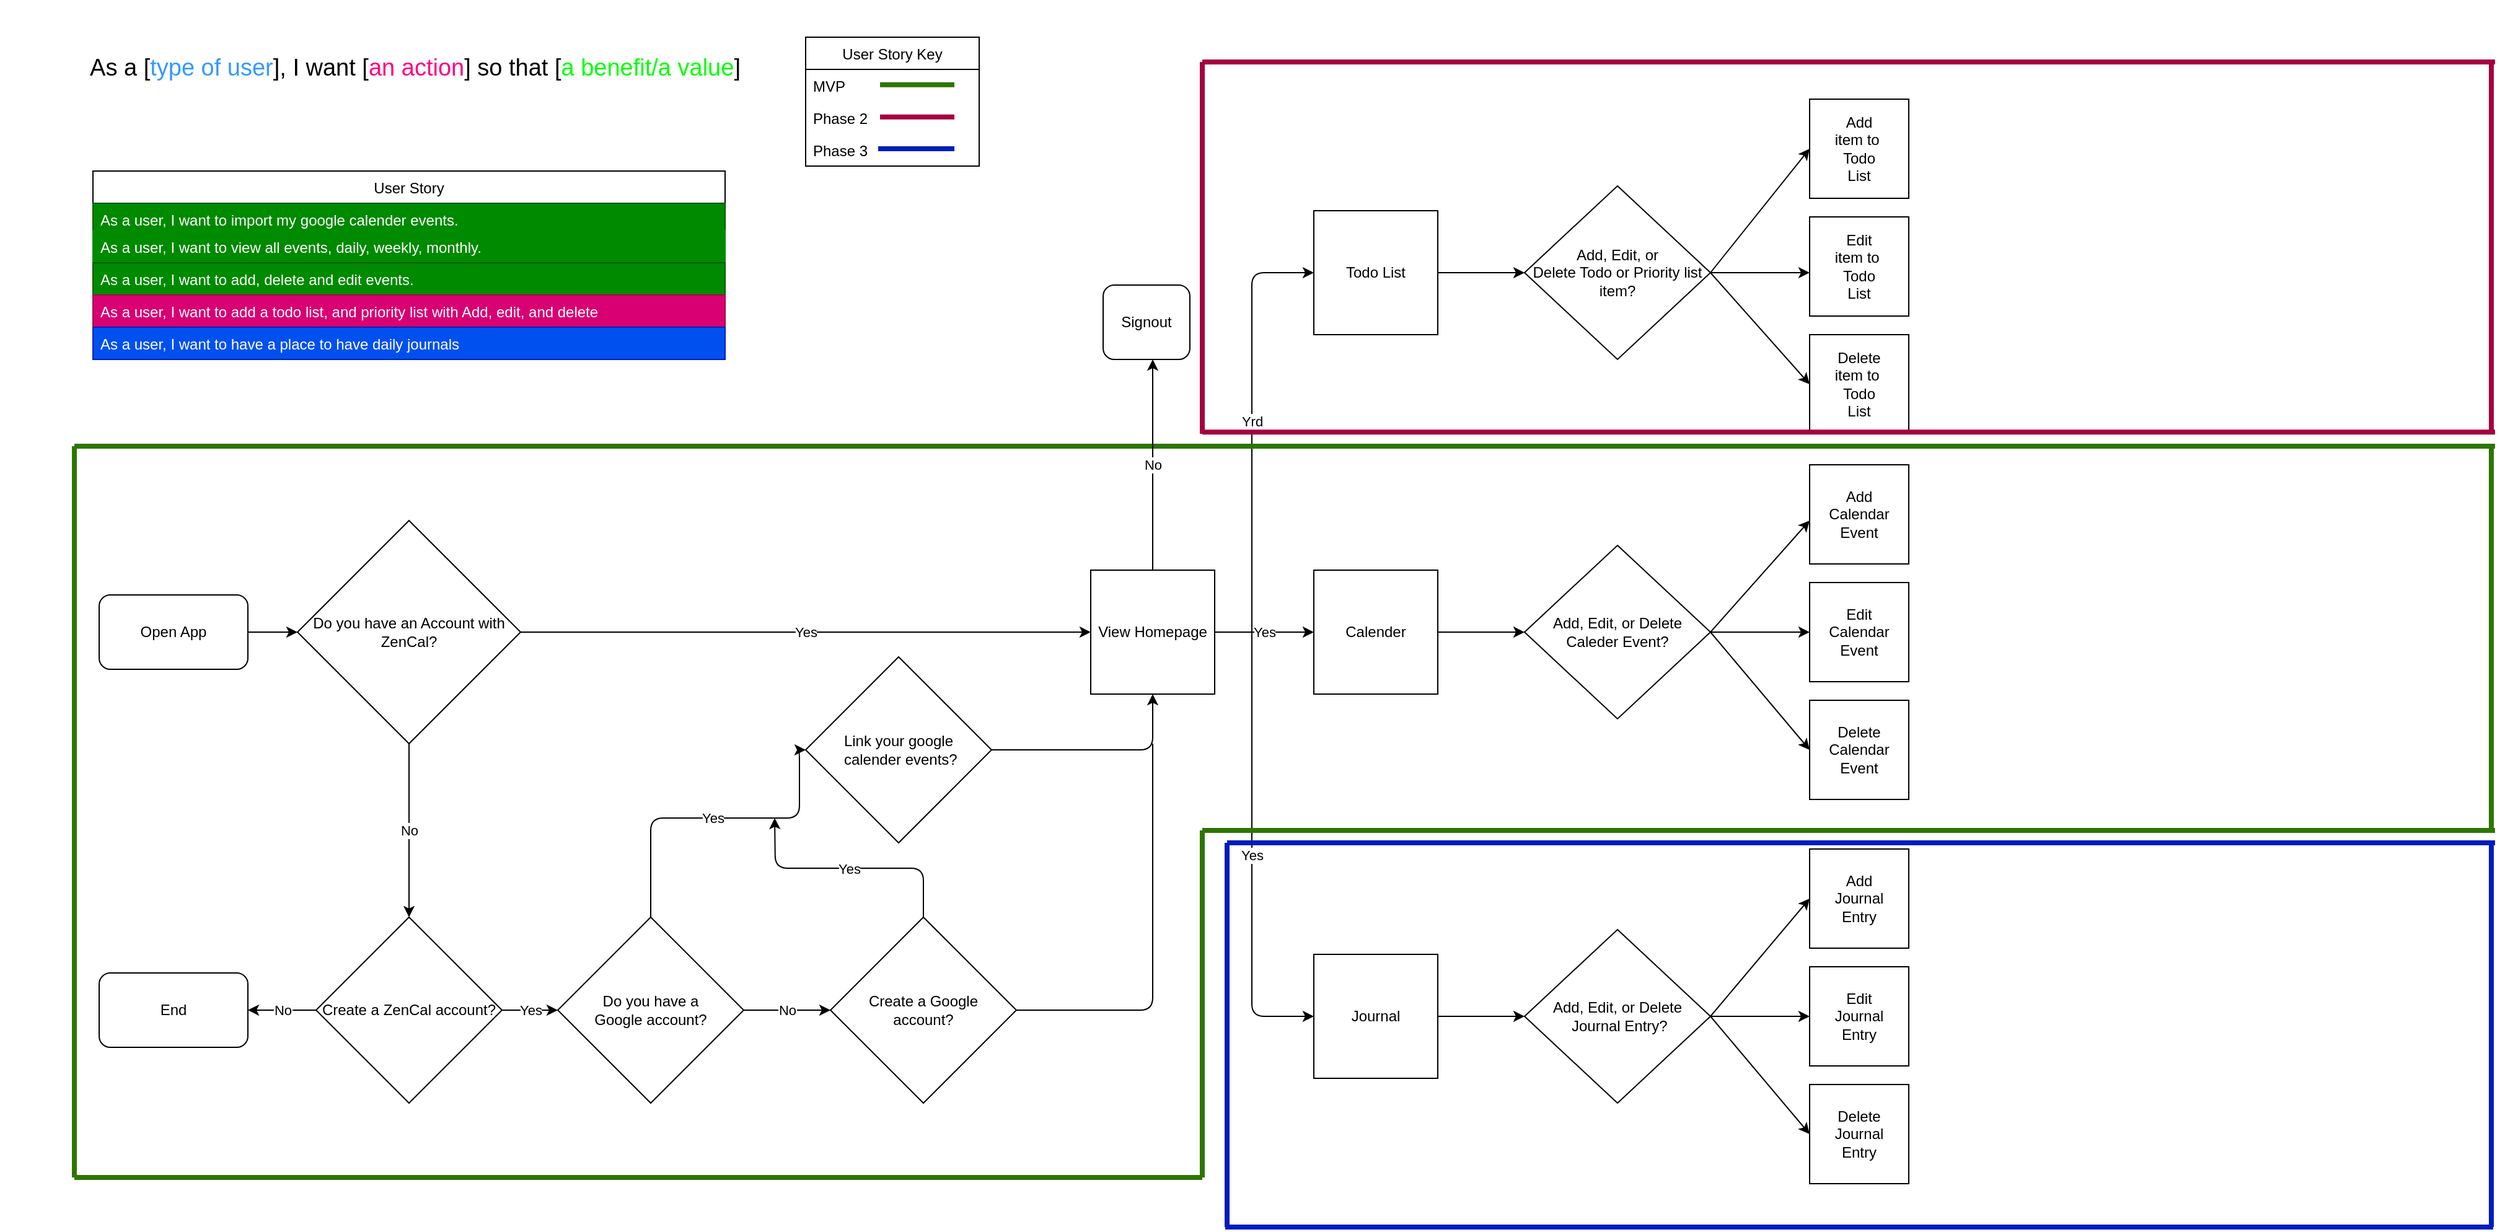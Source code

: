 <mxfile>
    <diagram id="wHN1LT8ExUjHsNpfMZFU" name="Page-1">
        <mxGraphModel dx="1741" dy="1649" grid="1" gridSize="10" guides="1" tooltips="1" connect="1" arrows="1" fold="1" page="1" pageScale="1" pageWidth="1100" pageHeight="850" math="0" shadow="0">
            <root>
                <mxCell id="0"/>
                <mxCell id="1" parent="0"/>
                <mxCell id="2" value="&lt;font style=&quot;font-size: 19px&quot;&gt;As a [&lt;font color=&quot;#3399ff&quot;&gt;type of user&lt;/font&gt;], I want [&lt;font color=&quot;#ff0080&quot;&gt;an action&lt;/font&gt;] so that [&lt;font color=&quot;#00ff00&quot;&gt;a benefit/a value&lt;/font&gt;]&lt;/font&gt;" style="text;html=1;strokeColor=none;fillColor=none;align=center;verticalAlign=middle;whiteSpace=wrap;rounded=0;" parent="1" vertex="1">
                    <mxGeometry x="-300" y="-30" width="670" height="110" as="geometry"/>
                </mxCell>
                <mxCell id="4" value="User Story" style="swimlane;fontStyle=0;childLayout=stackLayout;horizontal=1;startSize=26;horizontalStack=0;resizeParent=1;resizeParentMax=0;resizeLast=0;collapsible=1;marginBottom=0;" parent="1" vertex="1">
                    <mxGeometry x="-225" y="108" width="510" height="152" as="geometry">
                        <mxRectangle x="30" y="160" width="280" height="26" as="alternateBounds"/>
                    </mxGeometry>
                </mxCell>
                <mxCell id="5" value="As a user, I want to import my google calender events." style="text;align=left;verticalAlign=top;spacingLeft=4;spacingRight=4;overflow=hidden;rotatable=0;points=[[0,0.5],[1,0.5]];portConstraint=eastwest;fillColor=#008a00;strokeColor=#005700;fontColor=#ffffff;" parent="4" vertex="1">
                    <mxGeometry y="26" width="510" height="22" as="geometry"/>
                </mxCell>
                <mxCell id="6" value="As a user, I want to view all events, daily, weekly, monthly." style="text;align=left;verticalAlign=top;spacingLeft=4;spacingRight=4;overflow=hidden;rotatable=0;points=[[0,0.5],[1,0.5]];portConstraint=eastwest;fillColor=#008a00;fontColor=#ffffff;strokeColor=#008A00;" parent="4" vertex="1">
                    <mxGeometry y="48" width="510" height="26" as="geometry"/>
                </mxCell>
                <mxCell id="7" value="As a user, I want to add, delete and edit events." style="text;strokeColor=#005700;align=left;verticalAlign=top;spacingLeft=4;spacingRight=4;overflow=hidden;rotatable=0;points=[[0,0.5],[1,0.5]];portConstraint=eastwest;fillColor=#008a00;fontColor=#ffffff;" parent="4" vertex="1">
                    <mxGeometry y="74" width="510" height="26" as="geometry"/>
                </mxCell>
                <mxCell id="8" value="As a user, I want to add a todo list, and priority list with Add, edit, and delete" style="text;strokeColor=#A50040;fillColor=#d80073;align=left;verticalAlign=top;spacingLeft=4;spacingRight=4;overflow=hidden;rotatable=0;points=[[0,0.5],[1,0.5]];portConstraint=eastwest;labelBorderColor=none;fontColor=#ffffff;" parent="4" vertex="1">
                    <mxGeometry y="100" width="510" height="26" as="geometry"/>
                </mxCell>
                <mxCell id="9" value="As a user, I want to have a place to have daily journals" style="text;strokeColor=#001DBC;fillColor=#0050ef;align=left;verticalAlign=top;spacingLeft=4;spacingRight=4;overflow=hidden;rotatable=0;points=[[0,0.5],[1,0.5]];portConstraint=eastwest;labelBorderColor=none;fontColor=#ffffff;" parent="4" vertex="1">
                    <mxGeometry y="126" width="510" height="26" as="geometry"/>
                </mxCell>
                <mxCell id="10" value="User Story Key" style="swimlane;fontStyle=0;childLayout=stackLayout;horizontal=1;startSize=26;horizontalStack=0;resizeParent=1;resizeParentMax=0;resizeLast=0;collapsible=1;marginBottom=0;labelBackgroundColor=none;" parent="1" vertex="1">
                    <mxGeometry x="350" width="140" height="104" as="geometry"/>
                </mxCell>
                <mxCell id="zOiM6K3O5fvbIl3xmLAz-92" value="" style="endArrow=none;html=1;strokeWidth=4;fillColor=#60a917;strokeColor=#2D7600;" parent="10" edge="1">
                    <mxGeometry width="50" height="50" relative="1" as="geometry">
                        <mxPoint x="60" y="38.33" as="sourcePoint"/>
                        <mxPoint x="120" y="38.33" as="targetPoint"/>
                    </mxGeometry>
                </mxCell>
                <mxCell id="11" value="MVP" style="text;strokeColor=none;fillColor=none;align=left;verticalAlign=top;spacingLeft=4;spacingRight=4;overflow=hidden;rotatable=0;points=[[0,0.5],[1,0.5]];portConstraint=eastwest;" parent="10" vertex="1">
                    <mxGeometry y="26" width="140" height="26" as="geometry"/>
                </mxCell>
                <mxCell id="zOiM6K3O5fvbIl3xmLAz-97" value="" style="endArrow=none;html=1;strokeWidth=4;fillColor=#d80073;strokeColor=#A50040;" parent="10" edge="1">
                    <mxGeometry width="50" height="50" relative="1" as="geometry">
                        <mxPoint x="60" y="64.33" as="sourcePoint"/>
                        <mxPoint x="120" y="64.33" as="targetPoint"/>
                    </mxGeometry>
                </mxCell>
                <mxCell id="12" value="Phase 2" style="text;align=left;verticalAlign=top;spacingLeft=4;spacingRight=4;overflow=hidden;rotatable=0;points=[[0,0.5],[1,0.5]];portConstraint=eastwest;" parent="10" vertex="1">
                    <mxGeometry y="52" width="140" height="26" as="geometry"/>
                </mxCell>
                <mxCell id="13" value="Phase 3" style="text;strokeColor=none;fillColor=none;align=left;verticalAlign=top;spacingLeft=4;spacingRight=4;overflow=hidden;rotatable=0;points=[[0,0.5],[1,0.5]];portConstraint=eastwest;" parent="10" vertex="1">
                    <mxGeometry y="78" width="140" height="26" as="geometry"/>
                </mxCell>
                <mxCell id="zOiM6K3O5fvbIl3xmLAz-102" value="" style="endArrow=none;html=1;strokeWidth=4;fillColor=#0050ef;strokeColor=#001DBC;" parent="10" edge="1">
                    <mxGeometry width="50" height="50" relative="1" as="geometry">
                        <mxPoint x="58.5" y="90" as="sourcePoint"/>
                        <mxPoint x="120" y="90" as="targetPoint"/>
                    </mxGeometry>
                </mxCell>
                <mxCell id="zOiM6K3O5fvbIl3xmLAz-63" value="" style="edgeStyle=orthogonalEdgeStyle;rounded=0;orthogonalLoop=1;jettySize=auto;html=1;" parent="1" source="zOiM6K3O5fvbIl3xmLAz-28" target="zOiM6K3O5fvbIl3xmLAz-61" edge="1">
                    <mxGeometry relative="1" as="geometry"/>
                </mxCell>
                <mxCell id="zOiM6K3O5fvbIl3xmLAz-28" value="Open App" style="rounded=1;whiteSpace=wrap;html=1;labelBackgroundColor=none;" parent="1" vertex="1">
                    <mxGeometry x="-220" y="450" width="120" height="60" as="geometry"/>
                </mxCell>
                <mxCell id="zOiM6K3O5fvbIl3xmLAz-26" value="Yes" style="edgeStyle=orthogonalEdgeStyle;curved=0;rounded=1;sketch=0;orthogonalLoop=1;jettySize=auto;html=1;" parent="1" source="zOiM6K3O5fvbIl3xmLAz-29" target="zOiM6K3O5fvbIl3xmLAz-25" edge="1">
                    <mxGeometry relative="1" as="geometry"/>
                </mxCell>
                <mxCell id="zOiM6K3O5fvbIl3xmLAz-29" value="&lt;p style=&quot;line-height: 90%&quot;&gt;View Homepage&lt;/p&gt;" style="whiteSpace=wrap;html=1;aspect=fixed;labelBackgroundColor=none;" parent="1" vertex="1">
                    <mxGeometry x="580" y="430" width="100" height="100" as="geometry"/>
                </mxCell>
                <mxCell id="zOiM6K3O5fvbIl3xmLAz-32" value="Link your google&lt;br&gt;&amp;nbsp;calender events?" style="rhombus;whiteSpace=wrap;html=1;labelBackgroundColor=none;" parent="1" vertex="1">
                    <mxGeometry x="350" y="500" width="150" height="150" as="geometry"/>
                </mxCell>
                <mxCell id="zOiM6K3O5fvbIl3xmLAz-36" value="End" style="rounded=1;whiteSpace=wrap;html=1;labelBackgroundColor=none;" parent="1" vertex="1">
                    <mxGeometry x="-220" y="755" width="120" height="60" as="geometry"/>
                </mxCell>
                <mxCell id="zOiM6K3O5fvbIl3xmLAz-40" value="" style="edgeStyle=orthogonalEdgeStyle;curved=0;rounded=1;sketch=0;orthogonalLoop=1;jettySize=auto;html=1;" parent="1" source="zOiM6K3O5fvbIl3xmLAz-38" edge="1">
                    <mxGeometry relative="1" as="geometry">
                        <mxPoint x="1160" y="480" as="targetPoint"/>
                    </mxGeometry>
                </mxCell>
                <mxCell id="zOiM6K3O5fvbIl3xmLAz-38" value="Add, Edit, or Delete Caleder Event?" style="rhombus;whiteSpace=wrap;html=1;labelBackgroundColor=none;fillColor=none;" parent="1" vertex="1">
                    <mxGeometry x="930" y="410" width="150" height="140" as="geometry"/>
                </mxCell>
                <mxCell id="zOiM6K3O5fvbIl3xmLAz-41" value="Add, Edit, or &lt;br&gt;Delete Todo or Priority list item?" style="rhombus;whiteSpace=wrap;html=1;labelBackgroundColor=none;fillColor=none;" parent="1" vertex="1">
                    <mxGeometry x="930" y="120" width="150" height="140" as="geometry"/>
                </mxCell>
                <mxCell id="zOiM6K3O5fvbIl3xmLAz-53" value="Add, Edit, or Delete&lt;br&gt;&amp;nbsp;Journal Entry?" style="rhombus;whiteSpace=wrap;html=1;labelBackgroundColor=none;fillColor=none;" parent="1" vertex="1">
                    <mxGeometry x="930" y="720" width="150" height="140" as="geometry"/>
                </mxCell>
                <mxCell id="zOiM6K3O5fvbIl3xmLAz-65" value="No" style="edgeStyle=orthogonalEdgeStyle;rounded=0;orthogonalLoop=1;jettySize=auto;html=1;" parent="1" source="zOiM6K3O5fvbIl3xmLAz-61" target="zOiM6K3O5fvbIl3xmLAz-62" edge="1">
                    <mxGeometry relative="1" as="geometry"/>
                </mxCell>
                <mxCell id="zOiM6K3O5fvbIl3xmLAz-61" value="Do you have an Account with ZenCal?" style="rhombus;whiteSpace=wrap;html=1;labelBackgroundColor=none;" parent="1" vertex="1">
                    <mxGeometry x="-60" y="390" width="180" height="180" as="geometry"/>
                </mxCell>
                <mxCell id="zOiM6K3O5fvbIl3xmLAz-66" value="No" style="edgeStyle=orthogonalEdgeStyle;rounded=0;orthogonalLoop=1;jettySize=auto;html=1;" parent="1" source="zOiM6K3O5fvbIl3xmLAz-62" target="zOiM6K3O5fvbIl3xmLAz-36" edge="1">
                    <mxGeometry relative="1" as="geometry"/>
                </mxCell>
                <mxCell id="zOiM6K3O5fvbIl3xmLAz-75" value="Yes" style="edgeStyle=orthogonalEdgeStyle;rounded=0;orthogonalLoop=1;jettySize=auto;html=1;" parent="1" source="zOiM6K3O5fvbIl3xmLAz-62" target="zOiM6K3O5fvbIl3xmLAz-74" edge="1">
                    <mxGeometry relative="1" as="geometry"/>
                </mxCell>
                <mxCell id="zOiM6K3O5fvbIl3xmLAz-62" value="Create a ZenCal account?" style="rhombus;whiteSpace=wrap;html=1;labelBackgroundColor=none;" parent="1" vertex="1">
                    <mxGeometry x="-45" y="710" width="150" height="150" as="geometry"/>
                </mxCell>
                <mxCell id="zOiM6K3O5fvbIl3xmLAz-20" value="Yes" style="edgeStyle=orthogonalEdgeStyle;curved=0;rounded=1;sketch=0;orthogonalLoop=1;jettySize=auto;html=1;exitX=0.5;exitY=0;exitDx=0;exitDy=0;" parent="1" source="zOiM6K3O5fvbIl3xmLAz-72" edge="1">
                    <mxGeometry relative="1" as="geometry">
                        <mxPoint x="325" y="630" as="targetPoint"/>
                    </mxGeometry>
                </mxCell>
                <mxCell id="zOiM6K3O5fvbIl3xmLAz-72" value="Create a Google&lt;br&gt;account?" style="rhombus;whiteSpace=wrap;html=1;labelBackgroundColor=none;" parent="1" vertex="1">
                    <mxGeometry x="370" y="710" width="150" height="150" as="geometry"/>
                </mxCell>
                <mxCell id="zOiM6K3O5fvbIl3xmLAz-16" value="Yes" style="edgeStyle=orthogonalEdgeStyle;curved=0;rounded=1;sketch=0;orthogonalLoop=1;jettySize=auto;html=1;" parent="1" source="zOiM6K3O5fvbIl3xmLAz-74" target="zOiM6K3O5fvbIl3xmLAz-32" edge="1">
                    <mxGeometry relative="1" as="geometry">
                        <Array as="points">
                            <mxPoint x="225" y="630"/>
                            <mxPoint x="345" y="630"/>
                        </Array>
                    </mxGeometry>
                </mxCell>
                <mxCell id="zOiM6K3O5fvbIl3xmLAz-17" value="No" style="edgeStyle=orthogonalEdgeStyle;curved=0;rounded=1;sketch=0;orthogonalLoop=1;jettySize=auto;html=1;" parent="1" source="zOiM6K3O5fvbIl3xmLAz-74" target="zOiM6K3O5fvbIl3xmLAz-72" edge="1">
                    <mxGeometry relative="1" as="geometry"/>
                </mxCell>
                <mxCell id="zOiM6K3O5fvbIl3xmLAz-74" value="Do you have a&lt;br&gt;Google account?" style="rhombus;whiteSpace=wrap;html=1;labelBackgroundColor=none;" parent="1" vertex="1">
                    <mxGeometry x="150" y="710" width="150" height="150" as="geometry"/>
                </mxCell>
                <mxCell id="zOiM6K3O5fvbIl3xmLAz-77" value="" style="edgeStyle=orthogonalEdgeStyle;curved=0;rounded=1;sketch=0;orthogonalLoop=1;jettySize=auto;html=1;" parent="1" source="zOiM6K3O5fvbIl3xmLAz-78" target="zOiM6K3O5fvbIl3xmLAz-41" edge="1">
                    <mxGeometry relative="1" as="geometry"/>
                </mxCell>
                <mxCell id="zOiM6K3O5fvbIl3xmLAz-78" value="Todo List" style="whiteSpace=wrap;html=1;aspect=fixed;labelBackgroundColor=none;fillColor=none;" parent="1" vertex="1">
                    <mxGeometry x="760" y="140" width="100" height="100" as="geometry"/>
                </mxCell>
                <mxCell id="zOiM6K3O5fvbIl3xmLAz-73" value="" style="edgeStyle=orthogonalEdgeStyle;curved=0;rounded=1;sketch=0;orthogonalLoop=1;jettySize=auto;html=1;" parent="1" source="zOiM6K3O5fvbIl3xmLAz-79" target="zOiM6K3O5fvbIl3xmLAz-53" edge="1">
                    <mxGeometry relative="1" as="geometry"/>
                </mxCell>
                <mxCell id="zOiM6K3O5fvbIl3xmLAz-79" value="Journal" style="whiteSpace=wrap;html=1;aspect=fixed;labelBackgroundColor=none;fillColor=none;" parent="1" vertex="1">
                    <mxGeometry x="760" y="740" width="100" height="100" as="geometry"/>
                </mxCell>
                <mxCell id="zOiM6K3O5fvbIl3xmLAz-21" value="Yes" style="endArrow=classic;html=1;exitX=1;exitY=0.5;exitDx=0;exitDy=0;entryX=0;entryY=0.5;entryDx=0;entryDy=0;" parent="1" source="zOiM6K3O5fvbIl3xmLAz-61" target="zOiM6K3O5fvbIl3xmLAz-29" edge="1">
                    <mxGeometry width="50" height="50" relative="1" as="geometry">
                        <mxPoint x="380" y="760" as="sourcePoint"/>
                        <mxPoint x="430" y="710" as="targetPoint"/>
                    </mxGeometry>
                </mxCell>
                <mxCell id="zOiM6K3O5fvbIl3xmLAz-22" value="" style="endArrow=classic;html=1;exitX=1;exitY=0.5;exitDx=0;exitDy=0;entryX=0.5;entryY=1;entryDx=0;entryDy=0;" parent="1" source="zOiM6K3O5fvbIl3xmLAz-32" target="zOiM6K3O5fvbIl3xmLAz-29" edge="1">
                    <mxGeometry width="50" height="50" relative="1" as="geometry">
                        <mxPoint x="380" y="760" as="sourcePoint"/>
                        <mxPoint x="430" y="710" as="targetPoint"/>
                        <Array as="points">
                            <mxPoint x="630" y="575"/>
                        </Array>
                    </mxGeometry>
                </mxCell>
                <mxCell id="zOiM6K3O5fvbIl3xmLAz-24" value="" style="endArrow=none;html=1;exitX=1;exitY=0.5;exitDx=0;exitDy=0;" parent="1" source="zOiM6K3O5fvbIl3xmLAz-72" edge="1">
                    <mxGeometry width="50" height="50" relative="1" as="geometry">
                        <mxPoint x="380" y="760" as="sourcePoint"/>
                        <mxPoint x="630" y="570" as="targetPoint"/>
                        <Array as="points">
                            <mxPoint x="630" y="785"/>
                        </Array>
                    </mxGeometry>
                </mxCell>
                <mxCell id="zOiM6K3O5fvbIl3xmLAz-39" value="" style="edgeStyle=orthogonalEdgeStyle;curved=0;rounded=1;sketch=0;orthogonalLoop=1;jettySize=auto;html=1;" parent="1" source="zOiM6K3O5fvbIl3xmLAz-25" target="zOiM6K3O5fvbIl3xmLAz-38" edge="1">
                    <mxGeometry relative="1" as="geometry"/>
                </mxCell>
                <mxCell id="zOiM6K3O5fvbIl3xmLAz-25" value="&lt;p style=&quot;line-height: 90%&quot;&gt;Calender&lt;/p&gt;" style="whiteSpace=wrap;html=1;aspect=fixed;labelBackgroundColor=none;" parent="1" vertex="1">
                    <mxGeometry x="760" y="430" width="100" height="100" as="geometry"/>
                </mxCell>
                <mxCell id="zOiM6K3O5fvbIl3xmLAz-43" value="" style="endArrow=classic;html=1;entryX=0;entryY=0.5;entryDx=0;entryDy=0;exitX=1;exitY=0.5;exitDx=0;exitDy=0;" parent="1" source="zOiM6K3O5fvbIl3xmLAz-38" edge="1">
                    <mxGeometry width="50" height="50" relative="1" as="geometry">
                        <mxPoint x="1100" y="480" as="sourcePoint"/>
                        <mxPoint x="1160" y="390" as="targetPoint"/>
                    </mxGeometry>
                </mxCell>
                <mxCell id="zOiM6K3O5fvbIl3xmLAz-46" value="Add &lt;br&gt;Calendar&lt;br&gt;Event" style="whiteSpace=wrap;html=1;aspect=fixed;rounded=0;sketch=0;" parent="1" vertex="1">
                    <mxGeometry x="1160" y="345" width="80" height="80" as="geometry"/>
                </mxCell>
                <mxCell id="zOiM6K3O5fvbIl3xmLAz-47" value="Edit&lt;br&gt;Calendar&lt;br&gt;Event" style="whiteSpace=wrap;html=1;aspect=fixed;rounded=0;sketch=0;" parent="1" vertex="1">
                    <mxGeometry x="1160" y="440" width="80" height="80" as="geometry"/>
                </mxCell>
                <mxCell id="zOiM6K3O5fvbIl3xmLAz-48" value="Delete&lt;br&gt;Calendar&lt;br&gt;Event" style="whiteSpace=wrap;html=1;aspect=fixed;rounded=0;sketch=0;" parent="1" vertex="1">
                    <mxGeometry x="1160" y="535" width="80" height="80" as="geometry"/>
                </mxCell>
                <mxCell id="zOiM6K3O5fvbIl3xmLAz-49" value="Add &lt;br&gt;Journal&lt;br&gt;Entry" style="whiteSpace=wrap;html=1;aspect=fixed;rounded=0;sketch=0;" parent="1" vertex="1">
                    <mxGeometry x="1160" y="655" width="80" height="80" as="geometry"/>
                </mxCell>
                <mxCell id="zOiM6K3O5fvbIl3xmLAz-50" value="Edit&lt;br&gt;Journal&lt;br&gt;Entry" style="whiteSpace=wrap;html=1;aspect=fixed;rounded=0;sketch=0;" parent="1" vertex="1">
                    <mxGeometry x="1160" y="750" width="80" height="80" as="geometry"/>
                </mxCell>
                <mxCell id="zOiM6K3O5fvbIl3xmLAz-51" value="Delete&lt;br&gt;Journal&lt;br&gt;Entry" style="whiteSpace=wrap;html=1;aspect=fixed;rounded=0;sketch=0;" parent="1" vertex="1">
                    <mxGeometry x="1160" y="845" width="80" height="80" as="geometry"/>
                </mxCell>
                <mxCell id="zOiM6K3O5fvbIl3xmLAz-52" value="Add&lt;br&gt;item to&amp;nbsp;&lt;br&gt;Todo&lt;br&gt;List" style="whiteSpace=wrap;html=1;aspect=fixed;rounded=0;sketch=0;" parent="1" vertex="1">
                    <mxGeometry x="1160" y="50" width="80" height="80" as="geometry"/>
                </mxCell>
                <mxCell id="zOiM6K3O5fvbIl3xmLAz-54" value="Edit&lt;br&gt;item to&amp;nbsp;&lt;br&gt;Todo&lt;br&gt;List" style="whiteSpace=wrap;html=1;aspect=fixed;rounded=0;sketch=0;" parent="1" vertex="1">
                    <mxGeometry x="1160" y="145" width="80" height="80" as="geometry"/>
                </mxCell>
                <mxCell id="zOiM6K3O5fvbIl3xmLAz-55" value="Delete&lt;br&gt;item to&amp;nbsp;&lt;br&gt;Todo&lt;br&gt;List" style="whiteSpace=wrap;html=1;aspect=fixed;rounded=0;sketch=0;" parent="1" vertex="1">
                    <mxGeometry x="1160" y="240" width="80" height="80" as="geometry"/>
                </mxCell>
                <mxCell id="zOiM6K3O5fvbIl3xmLAz-56" value="" style="endArrow=classic;html=1;exitX=1;exitY=0.5;exitDx=0;exitDy=0;entryX=0;entryY=0.5;entryDx=0;entryDy=0;" parent="1" source="zOiM6K3O5fvbIl3xmLAz-38" target="zOiM6K3O5fvbIl3xmLAz-48" edge="1">
                    <mxGeometry width="50" height="50" relative="1" as="geometry">
                        <mxPoint x="1100" y="640" as="sourcePoint"/>
                        <mxPoint x="1150" y="590" as="targetPoint"/>
                    </mxGeometry>
                </mxCell>
                <mxCell id="zOiM6K3O5fvbIl3xmLAz-57" value="" style="endArrow=classic;html=1;exitX=1;exitY=0.5;exitDx=0;exitDy=0;entryX=0;entryY=0.5;entryDx=0;entryDy=0;" parent="1" source="zOiM6K3O5fvbIl3xmLAz-53" target="zOiM6K3O5fvbIl3xmLAz-49" edge="1">
                    <mxGeometry width="50" height="50" relative="1" as="geometry">
                        <mxPoint x="1100" y="750" as="sourcePoint"/>
                        <mxPoint x="1150" y="700" as="targetPoint"/>
                    </mxGeometry>
                </mxCell>
                <mxCell id="zOiM6K3O5fvbIl3xmLAz-58" value="" style="endArrow=classic;html=1;exitX=1;exitY=0.5;exitDx=0;exitDy=0;entryX=0;entryY=0.5;entryDx=0;entryDy=0;" parent="1" source="zOiM6K3O5fvbIl3xmLAz-53" target="zOiM6K3O5fvbIl3xmLAz-50" edge="1">
                    <mxGeometry width="50" height="50" relative="1" as="geometry">
                        <mxPoint x="1100" y="750" as="sourcePoint"/>
                        <mxPoint x="1150" y="700" as="targetPoint"/>
                    </mxGeometry>
                </mxCell>
                <mxCell id="zOiM6K3O5fvbIl3xmLAz-59" value="" style="endArrow=classic;html=1;exitX=1;exitY=0.5;exitDx=0;exitDy=0;entryX=0;entryY=0.5;entryDx=0;entryDy=0;" parent="1" source="zOiM6K3O5fvbIl3xmLAz-53" target="zOiM6K3O5fvbIl3xmLAz-51" edge="1">
                    <mxGeometry width="50" height="50" relative="1" as="geometry">
                        <mxPoint x="1100" y="750" as="sourcePoint"/>
                        <mxPoint x="1150" y="700" as="targetPoint"/>
                    </mxGeometry>
                </mxCell>
                <mxCell id="zOiM6K3O5fvbIl3xmLAz-67" value="Yes" style="endArrow=classic;html=1;entryX=0;entryY=0.5;entryDx=0;entryDy=0;" parent="1" target="zOiM6K3O5fvbIl3xmLAz-79" edge="1">
                    <mxGeometry width="50" height="50" relative="1" as="geometry">
                        <mxPoint x="710" y="480" as="sourcePoint"/>
                        <mxPoint x="758" y="804" as="targetPoint"/>
                        <Array as="points">
                            <mxPoint x="710" y="790"/>
                            <mxPoint x="730" y="790"/>
                        </Array>
                    </mxGeometry>
                </mxCell>
                <mxCell id="zOiM6K3O5fvbIl3xmLAz-68" value="" style="endArrow=classic;html=1;entryX=0;entryY=0.563;entryDx=0;entryDy=0;entryPerimeter=0;" parent="1" source="zOiM6K3O5fvbIl3xmLAz-41" target="zOiM6K3O5fvbIl3xmLAz-54" edge="1">
                    <mxGeometry width="50" height="50" relative="1" as="geometry">
                        <mxPoint x="1100" y="240" as="sourcePoint"/>
                        <mxPoint x="1150" y="190" as="targetPoint"/>
                    </mxGeometry>
                </mxCell>
                <mxCell id="zOiM6K3O5fvbIl3xmLAz-69" value="" style="endArrow=classic;html=1;exitX=1;exitY=0.5;exitDx=0;exitDy=0;entryX=0;entryY=0.5;entryDx=0;entryDy=0;" parent="1" source="zOiM6K3O5fvbIl3xmLAz-41" target="zOiM6K3O5fvbIl3xmLAz-55" edge="1">
                    <mxGeometry width="50" height="50" relative="1" as="geometry">
                        <mxPoint x="1100" y="240" as="sourcePoint"/>
                        <mxPoint x="1150" y="190" as="targetPoint"/>
                    </mxGeometry>
                </mxCell>
                <mxCell id="zOiM6K3O5fvbIl3xmLAz-71" value="" style="endArrow=classic;html=1;exitX=1;exitY=0.5;exitDx=0;exitDy=0;entryX=0;entryY=0.5;entryDx=0;entryDy=0;" parent="1" source="zOiM6K3O5fvbIl3xmLAz-41" target="zOiM6K3O5fvbIl3xmLAz-52" edge="1">
                    <mxGeometry width="50" height="50" relative="1" as="geometry">
                        <mxPoint x="1100" y="220" as="sourcePoint"/>
                        <mxPoint x="1150" y="170" as="targetPoint"/>
                    </mxGeometry>
                </mxCell>
                <mxCell id="zOiM6K3O5fvbIl3xmLAz-76" value="Yrd" style="endArrow=classic;html=1;entryX=0;entryY=0.5;entryDx=0;entryDy=0;" parent="1" target="zOiM6K3O5fvbIl3xmLAz-78" edge="1">
                    <mxGeometry width="50" height="50" relative="1" as="geometry">
                        <mxPoint x="710" y="480" as="sourcePoint"/>
                        <mxPoint x="760" y="430" as="targetPoint"/>
                        <Array as="points">
                            <mxPoint x="710" y="190"/>
                        </Array>
                    </mxGeometry>
                </mxCell>
                <mxCell id="zOiM6K3O5fvbIl3xmLAz-80" value="" style="endArrow=none;html=1;fillColor=#60a917;strokeColor=#2D7600;strokeWidth=4;" parent="1" edge="1">
                    <mxGeometry width="50" height="50" relative="1" as="geometry">
                        <mxPoint x="-240" y="920" as="sourcePoint"/>
                        <mxPoint x="670" y="920" as="targetPoint"/>
                    </mxGeometry>
                </mxCell>
                <mxCell id="zOiM6K3O5fvbIl3xmLAz-85" value="" style="endArrow=none;html=1;strokeWidth=4;fillColor=#60a917;strokeColor=#2D7600;" parent="1" edge="1">
                    <mxGeometry width="50" height="50" relative="1" as="geometry">
                        <mxPoint x="670" y="920" as="sourcePoint"/>
                        <mxPoint x="670" y="640" as="targetPoint"/>
                    </mxGeometry>
                </mxCell>
                <mxCell id="zOiM6K3O5fvbIl3xmLAz-86" value="" style="endArrow=none;html=1;strokeWidth=4;fillColor=#60a917;strokeColor=#2D7600;" parent="1" edge="1">
                    <mxGeometry width="50" height="50" relative="1" as="geometry">
                        <mxPoint x="670" y="640" as="sourcePoint"/>
                        <mxPoint x="1713" y="640" as="targetPoint"/>
                    </mxGeometry>
                </mxCell>
                <mxCell id="zOiM6K3O5fvbIl3xmLAz-88" value="" style="endArrow=none;html=1;strokeWidth=4;fillColor=#60a917;strokeColor=#2D7600;" parent="1" edge="1">
                    <mxGeometry width="50" height="50" relative="1" as="geometry">
                        <mxPoint x="670" y="330" as="sourcePoint"/>
                        <mxPoint x="1713" y="330" as="targetPoint"/>
                    </mxGeometry>
                </mxCell>
                <mxCell id="zOiM6K3O5fvbIl3xmLAz-89" value="" style="endArrow=none;html=1;strokeWidth=4;fillColor=#60a917;strokeColor=#2D7600;" parent="1" edge="1">
                    <mxGeometry width="50" height="50" relative="1" as="geometry">
                        <mxPoint x="-240" y="330" as="sourcePoint"/>
                        <mxPoint x="673" y="330" as="targetPoint"/>
                    </mxGeometry>
                </mxCell>
                <mxCell id="zOiM6K3O5fvbIl3xmLAz-90" value="" style="endArrow=none;html=1;strokeWidth=4;fillColor=#60a917;strokeColor=#2D7600;" parent="1" edge="1">
                    <mxGeometry width="50" height="50" relative="1" as="geometry">
                        <mxPoint x="-240" y="330" as="sourcePoint"/>
                        <mxPoint x="-240" y="920" as="targetPoint"/>
                    </mxGeometry>
                </mxCell>
                <mxCell id="zOiM6K3O5fvbIl3xmLAz-91" value="" style="endArrow=none;html=1;strokeWidth=4;fillColor=#60a917;strokeColor=#2D7600;" parent="1" edge="1">
                    <mxGeometry width="50" height="50" relative="1" as="geometry">
                        <mxPoint x="1710" y="330" as="sourcePoint"/>
                        <mxPoint x="1710" y="640" as="targetPoint"/>
                    </mxGeometry>
                </mxCell>
                <mxCell id="zOiM6K3O5fvbIl3xmLAz-93" value="" style="endArrow=none;html=1;strokeWidth=4;fillColor=#d80073;strokeColor=#A50040;" parent="1" edge="1">
                    <mxGeometry width="50" height="50" relative="1" as="geometry">
                        <mxPoint x="670" y="20" as="sourcePoint"/>
                        <mxPoint x="1713" y="20" as="targetPoint"/>
                    </mxGeometry>
                </mxCell>
                <mxCell id="zOiM6K3O5fvbIl3xmLAz-94" value="" style="endArrow=none;html=1;strokeWidth=4;fillColor=#d80073;strokeColor=#A50040;" parent="1" edge="1">
                    <mxGeometry width="50" height="50" relative="1" as="geometry">
                        <mxPoint x="670" y="318.67" as="sourcePoint"/>
                        <mxPoint x="1713" y="318.67" as="targetPoint"/>
                    </mxGeometry>
                </mxCell>
                <mxCell id="zOiM6K3O5fvbIl3xmLAz-95" value="" style="endArrow=none;html=1;strokeWidth=4;fillColor=#d80073;strokeColor=#A50040;" parent="1" edge="1">
                    <mxGeometry width="50" height="50" relative="1" as="geometry">
                        <mxPoint x="670" y="20" as="sourcePoint"/>
                        <mxPoint x="670" y="320" as="targetPoint"/>
                    </mxGeometry>
                </mxCell>
                <mxCell id="zOiM6K3O5fvbIl3xmLAz-96" value="" style="endArrow=none;html=1;strokeWidth=4;fillColor=#d80073;strokeColor=#A50040;" parent="1" edge="1">
                    <mxGeometry width="50" height="50" relative="1" as="geometry">
                        <mxPoint x="1710" y="20" as="sourcePoint"/>
                        <mxPoint x="1710" y="320" as="targetPoint"/>
                    </mxGeometry>
                </mxCell>
                <mxCell id="zOiM6K3O5fvbIl3xmLAz-98" value="" style="endArrow=none;html=1;strokeWidth=4;fillColor=#0050ef;strokeColor=#001DBC;" parent="1" edge="1">
                    <mxGeometry width="50" height="50" relative="1" as="geometry">
                        <mxPoint x="690" y="650" as="sourcePoint"/>
                        <mxPoint x="1713" y="650" as="targetPoint"/>
                    </mxGeometry>
                </mxCell>
                <mxCell id="zOiM6K3O5fvbIl3xmLAz-99" value="" style="endArrow=none;html=1;strokeWidth=4;fillColor=#0050ef;strokeColor=#001DBC;" parent="1" edge="1">
                    <mxGeometry width="50" height="50" relative="1" as="geometry">
                        <mxPoint x="688.5" y="960" as="sourcePoint"/>
                        <mxPoint x="1711.5" y="960" as="targetPoint"/>
                    </mxGeometry>
                </mxCell>
                <mxCell id="zOiM6K3O5fvbIl3xmLAz-100" value="" style="endArrow=none;html=1;strokeWidth=4;fillColor=#0050ef;strokeColor=#001DBC;" parent="1" edge="1">
                    <mxGeometry width="50" height="50" relative="1" as="geometry">
                        <mxPoint x="690" y="650" as="sourcePoint"/>
                        <mxPoint x="690" y="960" as="targetPoint"/>
                    </mxGeometry>
                </mxCell>
                <mxCell id="zOiM6K3O5fvbIl3xmLAz-101" value="" style="endArrow=none;html=1;strokeWidth=4;fillColor=#0050ef;strokeColor=#001DBC;" parent="1" edge="1">
                    <mxGeometry width="50" height="50" relative="1" as="geometry">
                        <mxPoint x="1710" y="650" as="sourcePoint"/>
                        <mxPoint x="1710" y="960" as="targetPoint"/>
                    </mxGeometry>
                </mxCell>
                <mxCell id="zOiM6K3O5fvbIl3xmLAz-103" value="No" style="endArrow=classic;html=1;strokeWidth=1;exitX=0.5;exitY=0;exitDx=0;exitDy=0;" parent="1" source="zOiM6K3O5fvbIl3xmLAz-29" edge="1">
                    <mxGeometry width="50" height="50" relative="1" as="geometry">
                        <mxPoint x="770" y="570" as="sourcePoint"/>
                        <mxPoint x="630" y="260" as="targetPoint"/>
                    </mxGeometry>
                </mxCell>
                <mxCell id="zOiM6K3O5fvbIl3xmLAz-104" value="Signout" style="rounded=1;whiteSpace=wrap;html=1;labelBackgroundColor=none;" parent="1" vertex="1">
                    <mxGeometry x="590" y="200" width="70" height="60" as="geometry"/>
                </mxCell>
            </root>
        </mxGraphModel>
    </diagram>
    <diagram id="lE-pU197nKqY68ybDANk" name="Page-2">
        <mxGraphModel grid="1" gridSize="10" guides="1" tooltips="1" connect="1" arrows="1" page="1" fold="1" pageScale="1" pageWidth="1100" pageHeight="850" math="0" shadow="0">
            <root>
                <mxCell id="uzmnJh3EcKuwLuWwUeD3-0"/>
                <mxCell id="uzmnJh3EcKuwLuWwUeD3-1" parent="uzmnJh3EcKuwLuWwUeD3-0"/>
            </root>
        </mxGraphModel>
    </diagram>
</mxfile>